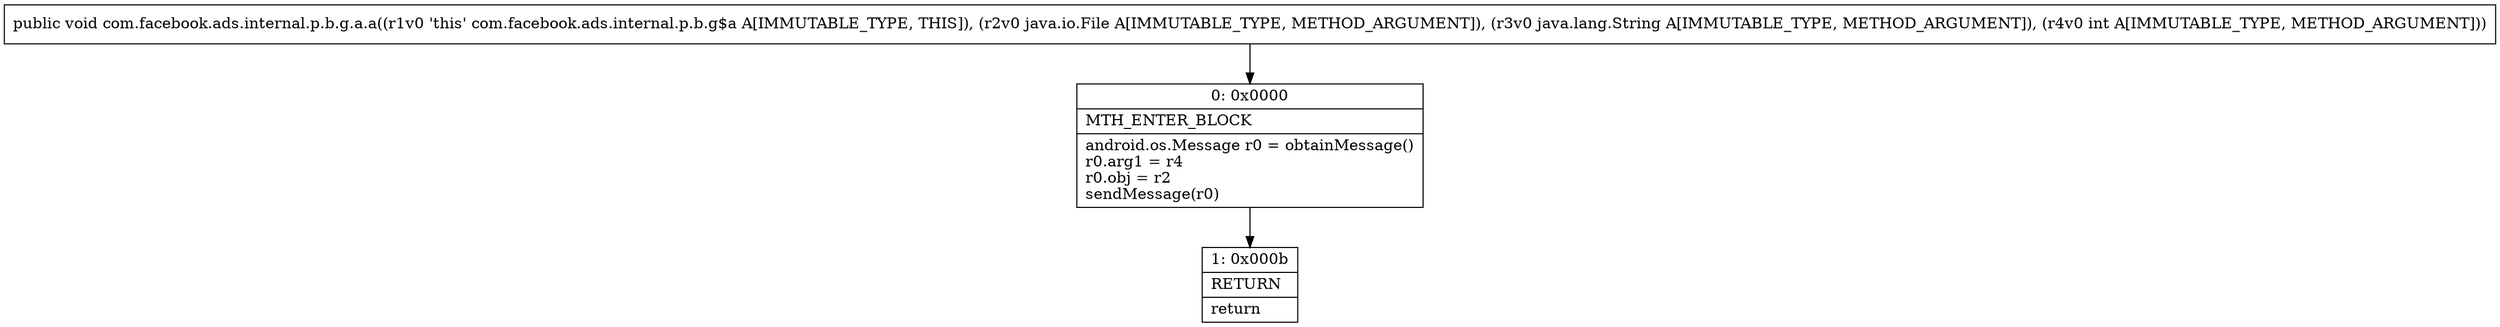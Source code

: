 digraph "CFG forcom.facebook.ads.internal.p.b.g.a.a(Ljava\/io\/File;Ljava\/lang\/String;I)V" {
Node_0 [shape=record,label="{0\:\ 0x0000|MTH_ENTER_BLOCK\l|android.os.Message r0 = obtainMessage()\lr0.arg1 = r4\lr0.obj = r2\lsendMessage(r0)\l}"];
Node_1 [shape=record,label="{1\:\ 0x000b|RETURN\l|return\l}"];
MethodNode[shape=record,label="{public void com.facebook.ads.internal.p.b.g.a.a((r1v0 'this' com.facebook.ads.internal.p.b.g$a A[IMMUTABLE_TYPE, THIS]), (r2v0 java.io.File A[IMMUTABLE_TYPE, METHOD_ARGUMENT]), (r3v0 java.lang.String A[IMMUTABLE_TYPE, METHOD_ARGUMENT]), (r4v0 int A[IMMUTABLE_TYPE, METHOD_ARGUMENT])) }"];
MethodNode -> Node_0;
Node_0 -> Node_1;
}

